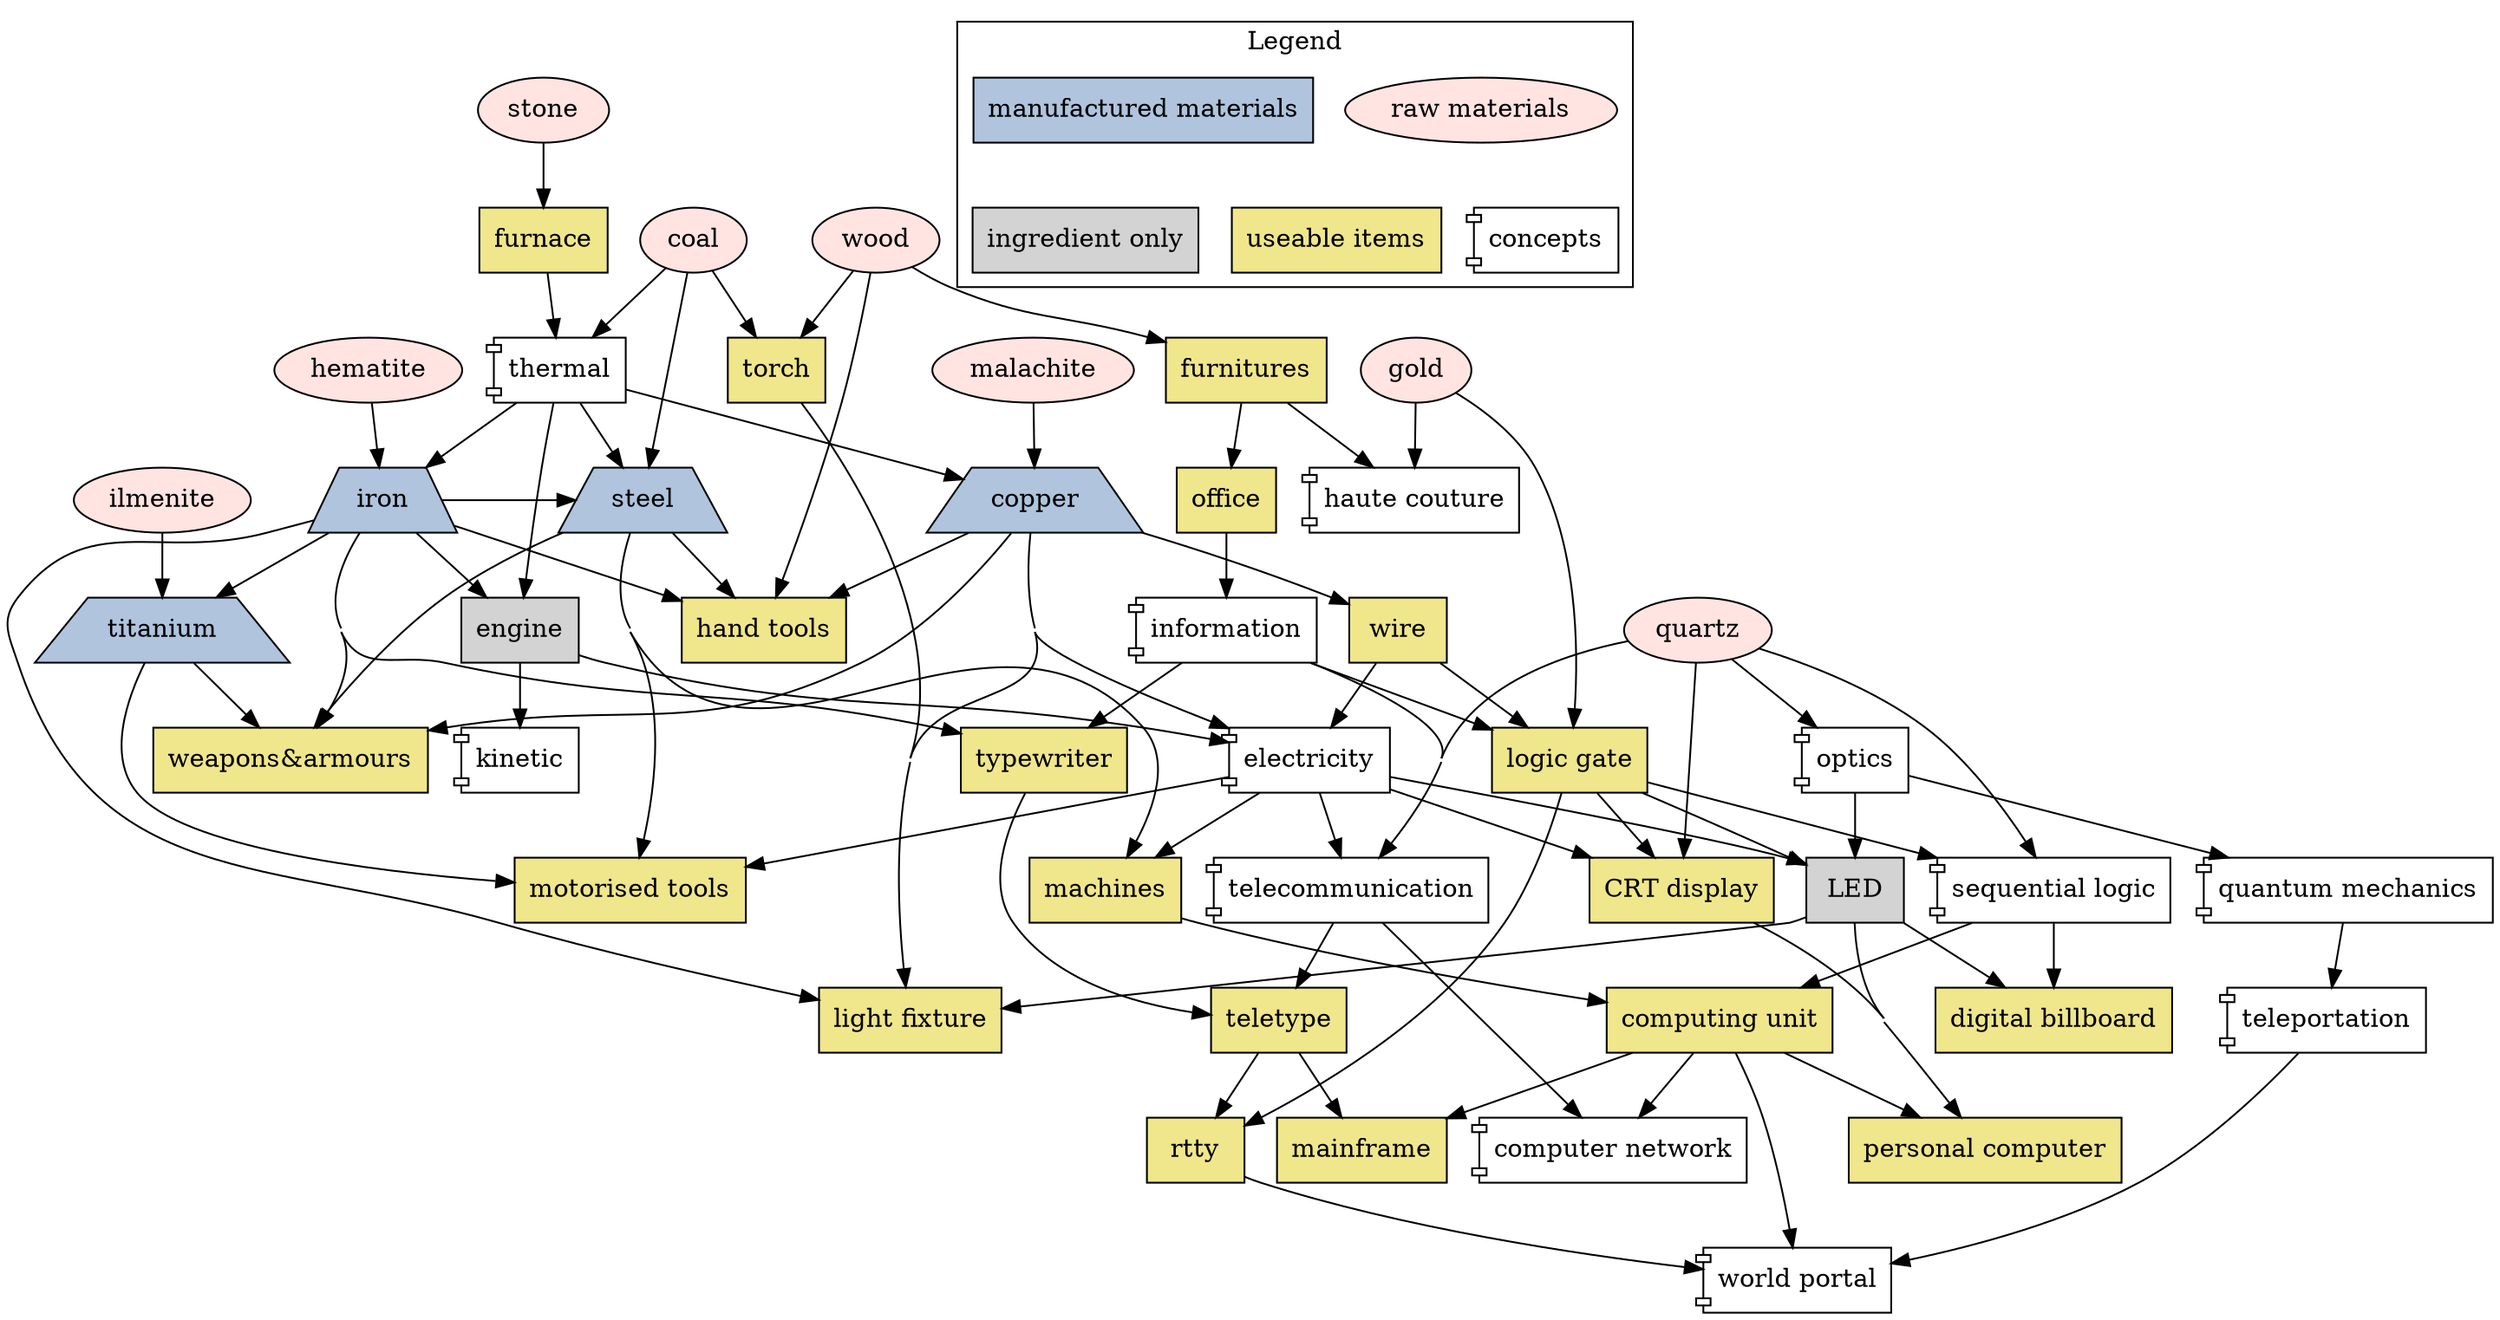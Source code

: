 digraph g {
	concentrate=true
	dpi=192
	{rank=same; copper iron steel}

	subgraph cluster_legend {
		label=Legend
		"raw materials" [style=filled,fillcolor=mistyrose]
		"manufactured materials" [shape=box,style=filled,fillcolor=lightsteelblue]
		concepts [shape=component]
		"useable items" [shape=box,style=filled,fillcolor=khaki]
		"ingredient only" [shape=box,style=filled]
		{rank=source; "raw materials" "manufactured materials"}
		{rank=same; concepts "useable items" "ingredient only"}
	}

	/* raw materials */
	wood [style=filled,fillcolor=mistyrose]
	stone [style=filled,fillcolor=mistyrose]
	malachite [style=filled,fillcolor=mistyrose]
	hematite [style=filled,fillcolor=mistyrose]
	coal [style=filled,fillcolor=mistyrose]
	quartz [style=filled,fillcolor=mistyrose]
	ilmenite [style=filled,fillcolor=mistyrose]
	gold [style=filled,fillcolor=mistyrose]
	/* manufactured materials */
	steel [shape=trapezium,style=filled,fillcolor=lightsteelblue]
	iron [shape=trapezium,style=filled,fillcolor=lightsteelblue]
	copper [shape=trapezium,style=filled,fillcolor=lightsteelblue]
	titanium [shape=trapezium,style=filled,fillcolor=lightsteelblue]
	/* concepts */
	thermal [shape=component]
	electricity [shape=component]
	kinetic [shape=component]
	information [shape=component]
	"sequential logic" [shape=component] /* implies electronic memory */
	telecommunication [shape=component] /* implies radio transmission */
	teleportation [shape=component]
	optics [shape=component]
	"quantum mechanics" [shape=component]
	"computer network" [shape=component]
	"haute couture" [shape=component]
	"world portal" [shape=component]
	/* useable items */
	furnace [shape=box,style=filled,fillcolor=khaki]
	torch [shape=box,style=filled,fillcolor=khaki]
	"light fixture" [shape=box,style=filled,fillcolor=khaki] /* Both lamps and blinkenlight(s) */
	machines [shape=box,style=filled,fillcolor=khaki]
	"hand tools" [shape=box,style=filled,fillcolor=khaki] /* pickaxe, axe, etc. */
	"motorised tools" [shape=box,style=filled,fillcolor=khaki] /* drill, chainsaw, etc. */
	furnitures [shape=box,style=filled,fillcolor=khaki]
	office [shape=box,style=filled,fillcolor=khaki]
	"logic gate" [shape=box,style=filled,fillcolor=khaki]
	wire [shape=box,style=filled,fillcolor=khaki]
	typewriter [shape=box,style=filled,fillcolor=khaki]
	teletype [shape=box,style=filled,fillcolor=khaki]
	rtty [shape=box,style=filled,fillcolor=khaki]
	"weapons&armours" [shape=box,style=filled,fillcolor=khaki]
	"digital billboard" [shape=box,style=filled,fillcolor=khaki]
	"CRT display" [shape=box,style=filled,fillcolor=khaki]
	"personal computer" [shape=box,style=filled,fillcolor=khaki] /* small computer with single integrated */
	mainframe [shape=box,style=filled,fillcolor=khaki] /* big computer that can have multiple terminals */
	/* ingredient items */
	engine [shape=box,style=filled]
	LED [shape=box,style=filled]
	"computing unit" [shape=box,style=filled,fillcolor=khaki]

	
	stone -> furnace -> thermal
	coal -> thermal
	
	thermal -> iron
	hematite -> iron
	thermal -> copper
	malachite -> copper
	
	iron -> steel
	coal -> steel
	thermal -> steel
	
	iron -> engine
	copper -> electricity
	thermal -> engine -> electricity
	copper -> wire
	wire -> electricity
	engine -> kinetic
	
	electricity -> machines
	steel -> machines
	
	wood -> furnitures
	wood -> "hand tools"
	iron -> "hand tools"
	copper -> "hand tools"
	steel -> "hand tools"
	copper -> "weapons&armours"
	iron -> "weapons&armours"
	steel -> "weapons&armours"
	ilmenite -> titanium
	iron -> titanium -> "weapons&armours"
	
	furnitures -> office
	office -> information
	
	electricity -> "motorised tools"
	titanium -> "motorised tools"
	steel -> "motorised tools"

 	wood -> torch
	coal -> torch
	torch -> "light fixture"
	iron -> "light fixture"
	copper -> "light fixture"
	
	information -> typewriter
	information -> "logic gate"
	gold -> "logic gate"
	iron -> typewriter -> teletype
	wire -> "logic gate"
	
	electricity -> telecommunication
	quartz -> telecommunication
	information -> telecommunication -> "computer network"
	telecommunication -> teletype -> rtty
	"logic gate" -> rtty

	quartz -> "sequential logic"
	"logic gate" -> "sequential logic" -> "computing unit"
	machines -> "computing unit" -> "computer network"
		
	quartz -> optics
	optics -> "quantum mechanics" -> teleportation -> "world portal" /* to not make quartz useless */
	"computing unit" -> "world portal"
	rtty -> "world portal"
	
	electricity -> "CRT display"
	quartz -> "CRT display"
	"logic gate" -> "CRT display"
	
	electricity -> LED
	optics -> LED
	"logic gate" -> LED
	
	LED -> "digital billboard"
	"sequential logic" -> "digital billboard"
	LED -> "light fixture"
	
	"computing unit" -> "personal computer"
	"CRT display" -> "personal computer"
	LED -> "personal computer"
	"computing unit" -> mainframe
	teletype -> mainframe
	
	gold -> "haute couture"
	furnitures -> "haute couture"
	
}
